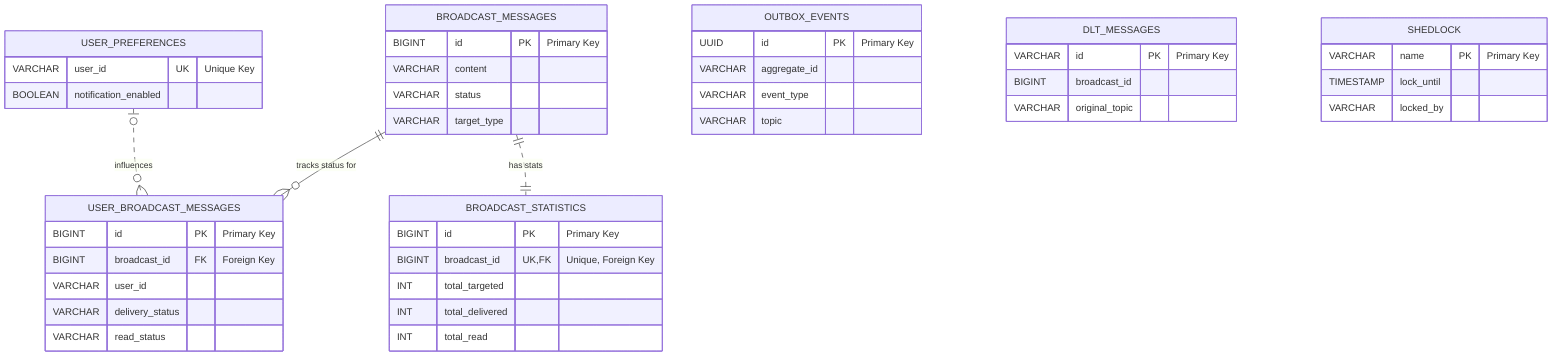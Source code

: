 erDiagram
    BROADCAST_MESSAGES {
        BIGINT id PK "Primary Key"
        VARCHAR content
        VARCHAR status
        VARCHAR target_type
    }

    USER_PREFERENCES {
        VARCHAR user_id UK "Unique Key"
        BOOLEAN notification_enabled
    }

    USER_BROADCAST_MESSAGES {
        BIGINT id PK "Primary Key"
        BIGINT broadcast_id FK "Foreign Key"
        VARCHAR user_id
        VARCHAR delivery_status
        VARCHAR read_status
    }

    BROADCAST_STATISTICS {
        BIGINT id PK "Primary Key"
        BIGINT broadcast_id UK, FK "Unique, Foreign Key"
        INT total_targeted
        INT total_delivered
        INT total_read
    }

    OUTBOX_EVENTS {
        UUID id PK "Primary Key"
        VARCHAR aggregate_id
        VARCHAR event_type
        VARCHAR topic
    }

    DLT_MESSAGES {
        VARCHAR id PK "Primary Key"
        BIGINT broadcast_id
        VARCHAR original_topic
    }

    SHEDLOCK {
        VARCHAR name PK "Primary Key"
        TIMESTAMP lock_until
        VARCHAR locked_by
    }

    BROADCAST_MESSAGES ||--o{ USER_BROADCAST_MESSAGES : "tracks status for"
    BROADCAST_MESSAGES ||..|| BROADCAST_STATISTICS : "has stats"
    USER_PREFERENCES |o..o{ USER_BROADCAST_MESSAGES : "influences"